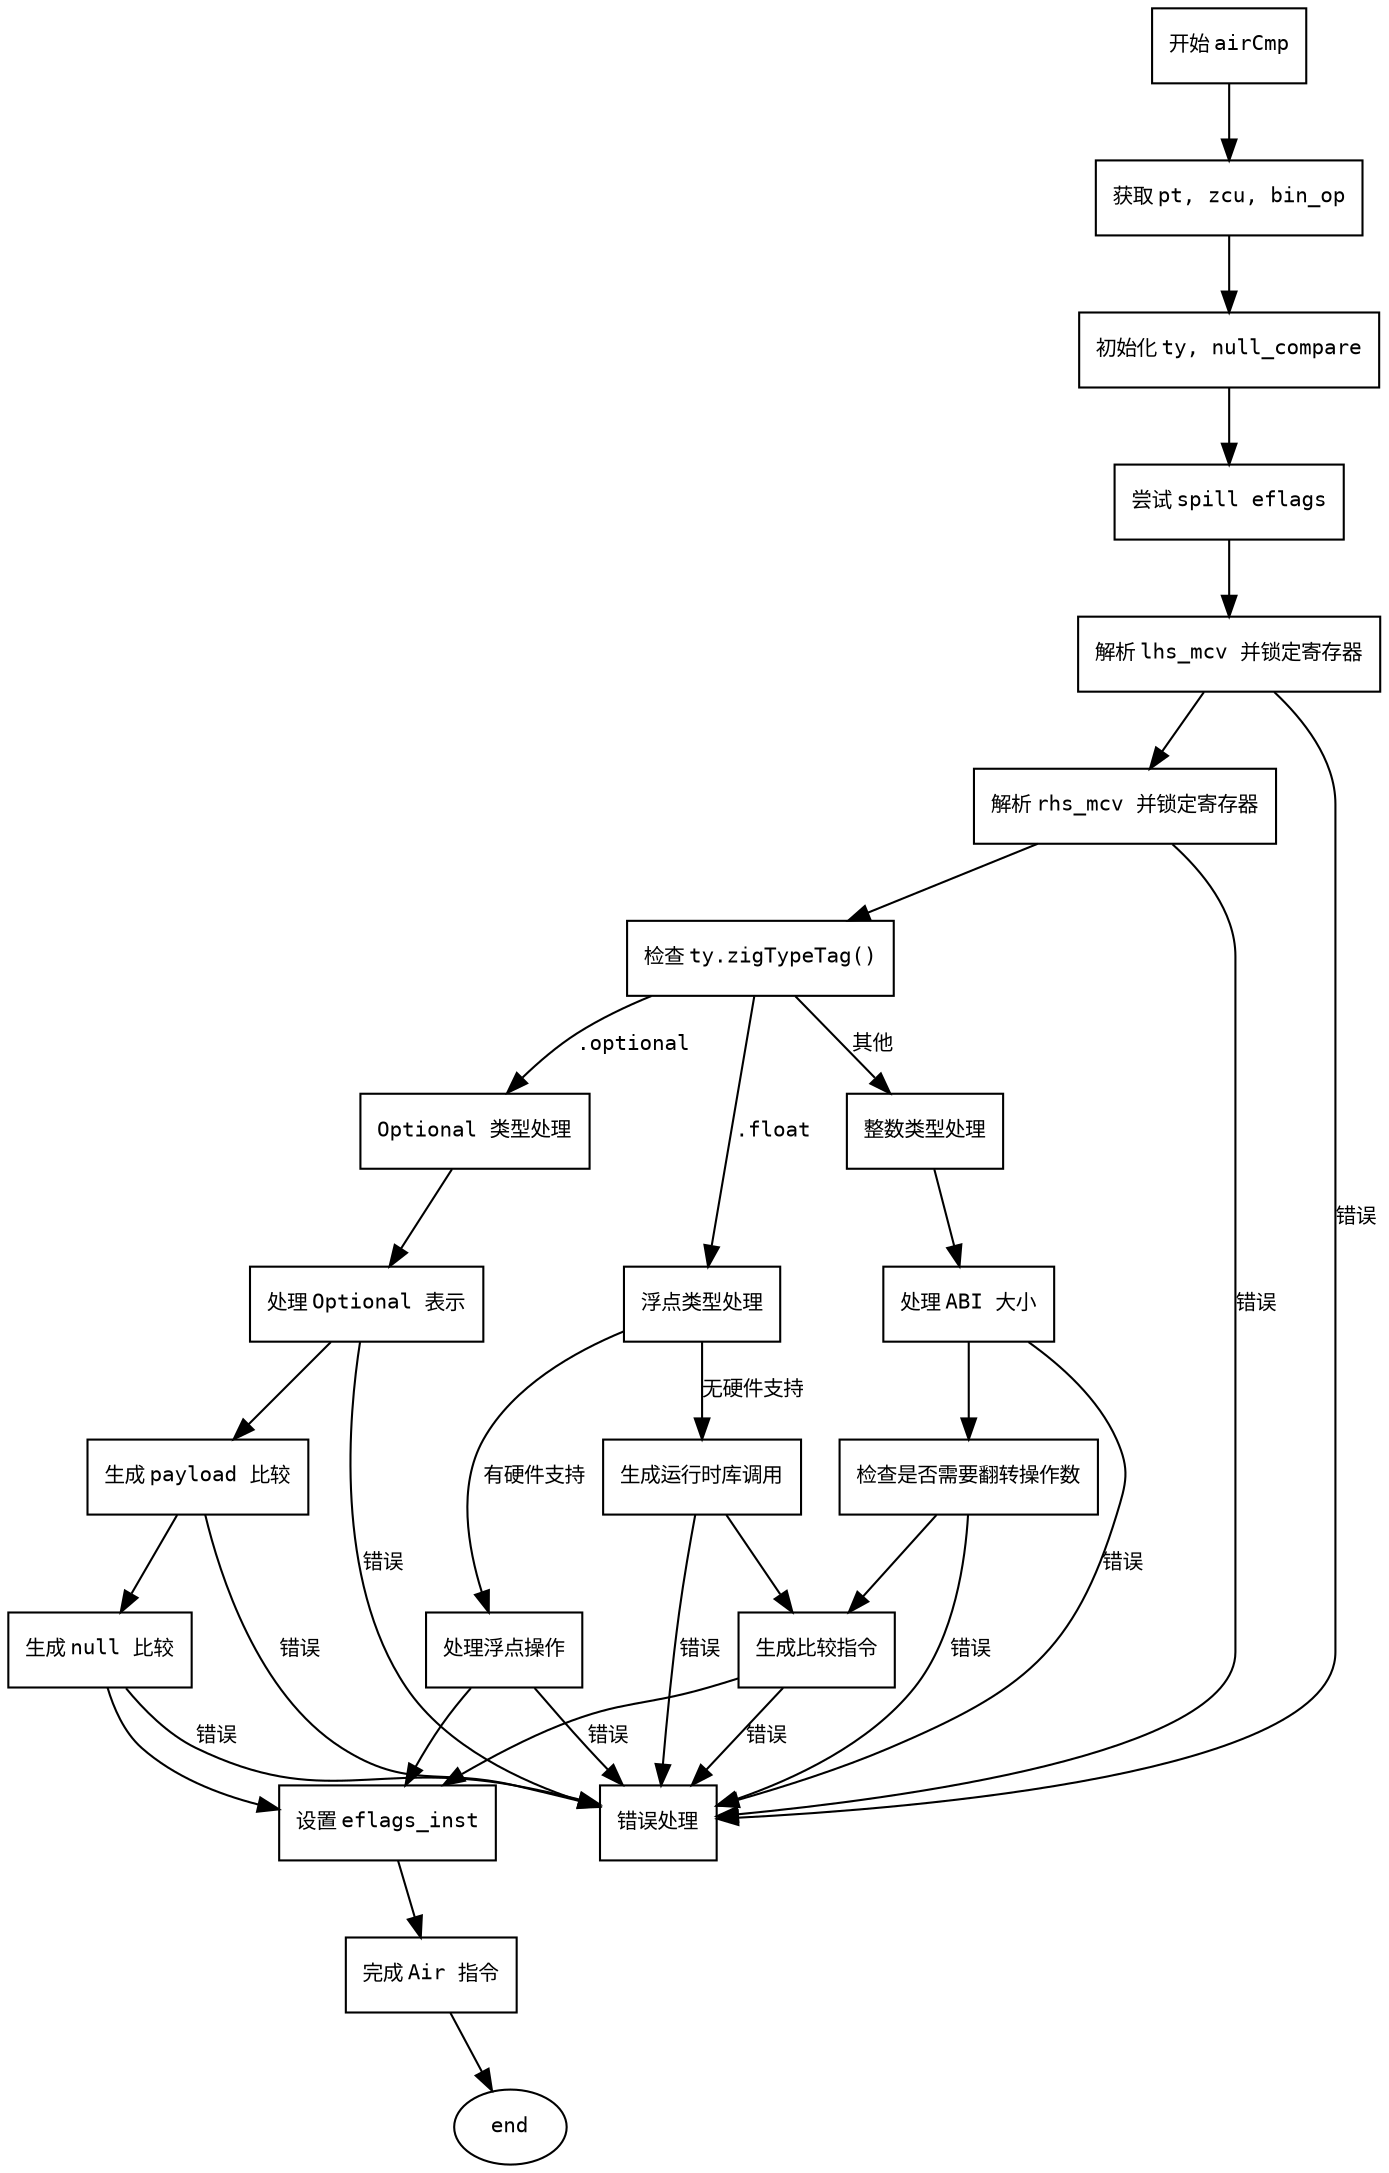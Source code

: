 
digraph airCmp {
    node [shape=rectangle, fontname="Courier", fontsize=10];
    edge [fontname="Courier", fontsize=10];

    start [label="开始 airCmp"];
    resolve_pt_zcu [label="获取 pt, zcu, bin_op"];
    init_vars [label="初始化 ty, null_compare"];
    spill_eflags [label="尝试 spill eflags"];
    resolve_lhs [label="解析 lhs_mcv 并锁定寄存器"];
    resolve_rhs [label="解析 rhs_mcv 并锁定寄存器"];
    check_ty_tag [label="检查 ty.zigTypeTag()"];
    float_case [label="浮点类型处理"];
    optional_case [label="Optional 类型处理"];
    int_case [label="整数类型处理"];
    gen_call [label="生成运行时库调用"];
    handle_optional_repr [label="处理 Optional 表示"];
    gen_payload_compare [label="生成 payload 比较"];
    gen_null_compare [label="生成 null 比较"];
    handle_int_abi_size [label="处理 ABI 大小"];
    may_flip_check [label="检查是否需要翻转操作数"];
    gen_binop_cmp [label="生成比较指令"];
    handle_float_ops [label="处理浮点操作"];
    finalize_eflags [label="设置 eflags_inst"];
    finish_air [label="完成 Air 指令"];
    error_exit [label="错误处理"];

    start -> resolve_pt_zcu;
    resolve_pt_zcu -> init_vars;
    init_vars -> spill_eflags;
    spill_eflags -> resolve_lhs;
    resolve_lhs -> resolve_rhs;
    resolve_rhs -> check_ty_tag;

    check_ty_tag -> float_case [label=".float"];
    check_ty_tag -> optional_case [label=".optional"];
    check_ty_tag -> int_case [label="其他"];

    float_case -> gen_call [label="无硬件支持"];
    gen_call -> gen_binop_cmp;
    float_case -> handle_float_ops [label="有硬件支持"];
    handle_float_ops -> finalize_eflags;

    optional_case -> handle_optional_repr;
    handle_optional_repr -> gen_payload_compare;
    gen_payload_compare -> gen_null_compare;
    gen_null_compare -> finalize_eflags;

    int_case -> handle_int_abi_size;
    handle_int_abi_size -> may_flip_check;
    may_flip_check -> gen_binop_cmp;
    gen_binop_cmp -> finalize_eflags;

    finalize_eflags -> finish_air;
    finish_air -> end;

    resolve_lhs -> error_exit [label="错误"];
    resolve_rhs -> error_exit [label="错误"];
    gen_call -> error_exit [label="错误"];
    handle_optional_repr -> error_exit [label="错误"];
    gen_payload_compare -> error_exit [label="错误"];
    gen_null_compare -> error_exit [label="错误"];
    handle_int_abi_size -> error_exit [label="错误"];
    may_flip_check -> error_exit [label="错误"];
    gen_binop_cmp -> error_exit [label="错误"];
    handle_float_ops -> error_exit [label="错误"];

    edge [style=invis];
    error_exit -> end;
    end [shape=ellipse];
}
